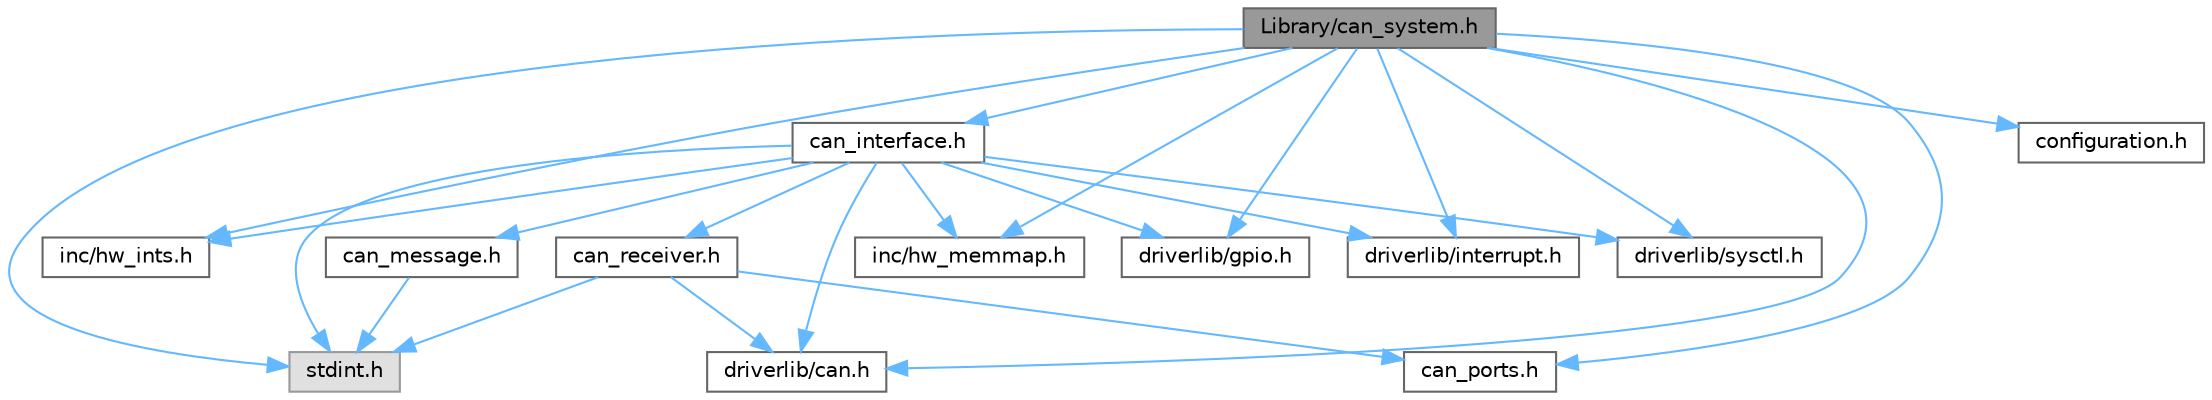 digraph "Library/can_system.h"
{
 // LATEX_PDF_SIZE
  bgcolor="transparent";
  edge [fontname=Helvetica,fontsize=10,labelfontname=Helvetica,labelfontsize=10];
  node [fontname=Helvetica,fontsize=10,shape=box,height=0.2,width=0.4];
  Node1 [label="Library/can_system.h",height=0.2,width=0.4,color="gray40", fillcolor="grey60", style="filled", fontcolor="black",tooltip=" "];
  Node1 -> Node2 [color="steelblue1",style="solid"];
  Node2 [label="stdint.h",height=0.2,width=0.4,color="grey60", fillcolor="#E0E0E0", style="filled",tooltip=" "];
  Node1 -> Node3 [color="steelblue1",style="solid"];
  Node3 [label="inc/hw_ints.h",height=0.2,width=0.4,color="grey40", fillcolor="white", style="filled",URL="$hw__ints_8h.html",tooltip=" "];
  Node1 -> Node4 [color="steelblue1",style="solid"];
  Node4 [label="inc/hw_memmap.h",height=0.2,width=0.4,color="grey40", fillcolor="white", style="filled",URL="$hw__memmap_8h.html",tooltip=" "];
  Node1 -> Node5 [color="steelblue1",style="solid"];
  Node5 [label="driverlib/can.h",height=0.2,width=0.4,color="grey40", fillcolor="white", style="filled",URL="$can_8h.html",tooltip=" "];
  Node1 -> Node6 [color="steelblue1",style="solid"];
  Node6 [label="driverlib/gpio.h",height=0.2,width=0.4,color="grey40", fillcolor="white", style="filled",URL="$gpio_8h.html",tooltip=" "];
  Node1 -> Node7 [color="steelblue1",style="solid"];
  Node7 [label="driverlib/interrupt.h",height=0.2,width=0.4,color="grey40", fillcolor="white", style="filled",URL="$interrupt_8h.html",tooltip=" "];
  Node1 -> Node8 [color="steelblue1",style="solid"];
  Node8 [label="driverlib/sysctl.h",height=0.2,width=0.4,color="grey40", fillcolor="white", style="filled",URL="$sysctl_8h.html",tooltip=" "];
  Node1 -> Node9 [color="steelblue1",style="solid"];
  Node9 [label="can_interface.h",height=0.2,width=0.4,color="grey40", fillcolor="white", style="filled",URL="$can__interface_8h.html",tooltip=" "];
  Node9 -> Node2 [color="steelblue1",style="solid"];
  Node9 -> Node3 [color="steelblue1",style="solid"];
  Node9 -> Node4 [color="steelblue1",style="solid"];
  Node9 -> Node5 [color="steelblue1",style="solid"];
  Node9 -> Node6 [color="steelblue1",style="solid"];
  Node9 -> Node7 [color="steelblue1",style="solid"];
  Node9 -> Node8 [color="steelblue1",style="solid"];
  Node9 -> Node10 [color="steelblue1",style="solid"];
  Node10 [label="can_message.h",height=0.2,width=0.4,color="grey40", fillcolor="white", style="filled",URL="$can__message_8h.html",tooltip=" "];
  Node10 -> Node2 [color="steelblue1",style="solid"];
  Node9 -> Node11 [color="steelblue1",style="solid"];
  Node11 [label="can_receiver.h",height=0.2,width=0.4,color="grey40", fillcolor="white", style="filled",URL="$can__receiver_8h.html",tooltip=" "];
  Node11 -> Node2 [color="steelblue1",style="solid"];
  Node11 -> Node5 [color="steelblue1",style="solid"];
  Node11 -> Node12 [color="steelblue1",style="solid"];
  Node12 [label="can_ports.h",height=0.2,width=0.4,color="grey40", fillcolor="white", style="filled",URL="$can__ports_8h.html",tooltip=" "];
  Node1 -> Node12 [color="steelblue1",style="solid"];
  Node1 -> Node13 [color="steelblue1",style="solid"];
  Node13 [label="configuration.h",height=0.2,width=0.4,color="grey40", fillcolor="white", style="filled",URL="$configuration_8h.html",tooltip=" "];
}
